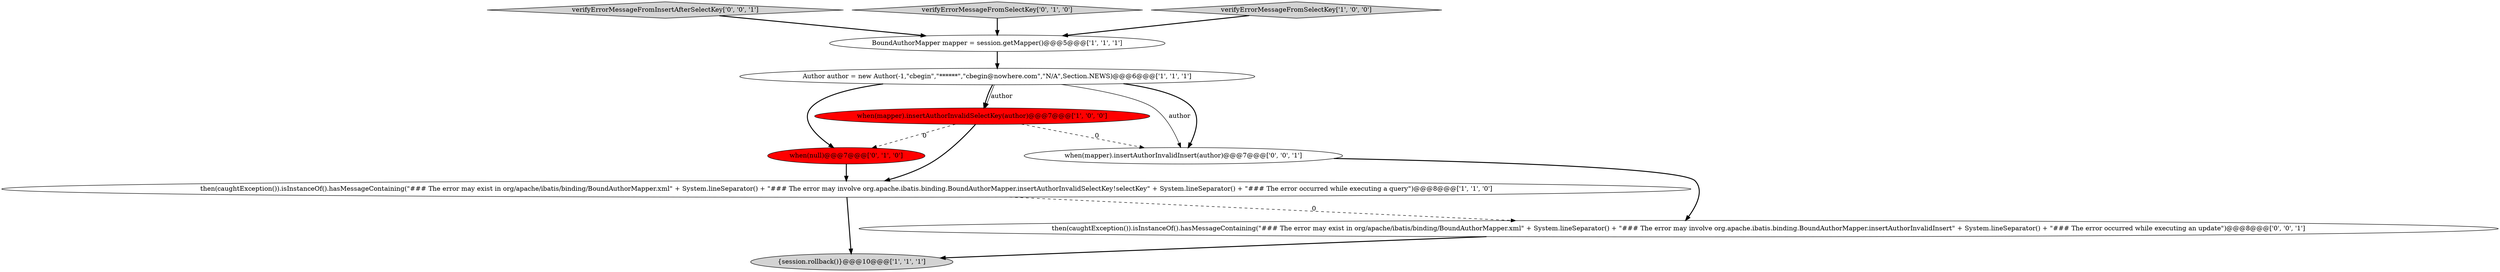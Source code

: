 digraph {
7 [style = filled, label = "when(null)@@@7@@@['0', '1', '0']", fillcolor = red, shape = ellipse image = "AAA1AAABBB2BBB"];
2 [style = filled, label = "BoundAuthorMapper mapper = session.getMapper()@@@5@@@['1', '1', '1']", fillcolor = white, shape = ellipse image = "AAA0AAABBB1BBB"];
10 [style = filled, label = "verifyErrorMessageFromInsertAfterSelectKey['0', '0', '1']", fillcolor = lightgray, shape = diamond image = "AAA0AAABBB3BBB"];
3 [style = filled, label = "Author author = new Author(-1,\"cbegin\",\"******\",\"cbegin@nowhere.com\",\"N/A\",Section.NEWS)@@@6@@@['1', '1', '1']", fillcolor = white, shape = ellipse image = "AAA0AAABBB1BBB"];
4 [style = filled, label = "when(mapper).insertAuthorInvalidSelectKey(author)@@@7@@@['1', '0', '0']", fillcolor = red, shape = ellipse image = "AAA1AAABBB1BBB"];
6 [style = filled, label = "verifyErrorMessageFromSelectKey['0', '1', '0']", fillcolor = lightgray, shape = diamond image = "AAA0AAABBB2BBB"];
8 [style = filled, label = "when(mapper).insertAuthorInvalidInsert(author)@@@7@@@['0', '0', '1']", fillcolor = white, shape = ellipse image = "AAA0AAABBB3BBB"];
1 [style = filled, label = "{session.rollback()}@@@10@@@['1', '1', '1']", fillcolor = lightgray, shape = ellipse image = "AAA0AAABBB1BBB"];
9 [style = filled, label = "then(caughtException()).isInstanceOf().hasMessageContaining(\"### The error may exist in org/apache/ibatis/binding/BoundAuthorMapper.xml\" + System.lineSeparator() + \"### The error may involve org.apache.ibatis.binding.BoundAuthorMapper.insertAuthorInvalidInsert\" + System.lineSeparator() + \"### The error occurred while executing an update\")@@@8@@@['0', '0', '1']", fillcolor = white, shape = ellipse image = "AAA0AAABBB3BBB"];
5 [style = filled, label = "then(caughtException()).isInstanceOf().hasMessageContaining(\"### The error may exist in org/apache/ibatis/binding/BoundAuthorMapper.xml\" + System.lineSeparator() + \"### The error may involve org.apache.ibatis.binding.BoundAuthorMapper.insertAuthorInvalidSelectKey!selectKey\" + System.lineSeparator() + \"### The error occurred while executing a query\")@@@8@@@['1', '1', '0']", fillcolor = white, shape = ellipse image = "AAA0AAABBB1BBB"];
0 [style = filled, label = "verifyErrorMessageFromSelectKey['1', '0', '0']", fillcolor = lightgray, shape = diamond image = "AAA0AAABBB1BBB"];
5->1 [style = bold, label=""];
5->9 [style = dashed, label="0"];
10->2 [style = bold, label=""];
7->5 [style = bold, label=""];
3->8 [style = solid, label="author"];
4->8 [style = dashed, label="0"];
9->1 [style = bold, label=""];
3->7 [style = bold, label=""];
4->7 [style = dashed, label="0"];
4->5 [style = bold, label=""];
3->4 [style = bold, label=""];
3->8 [style = bold, label=""];
2->3 [style = bold, label=""];
0->2 [style = bold, label=""];
8->9 [style = bold, label=""];
6->2 [style = bold, label=""];
3->4 [style = solid, label="author"];
}

